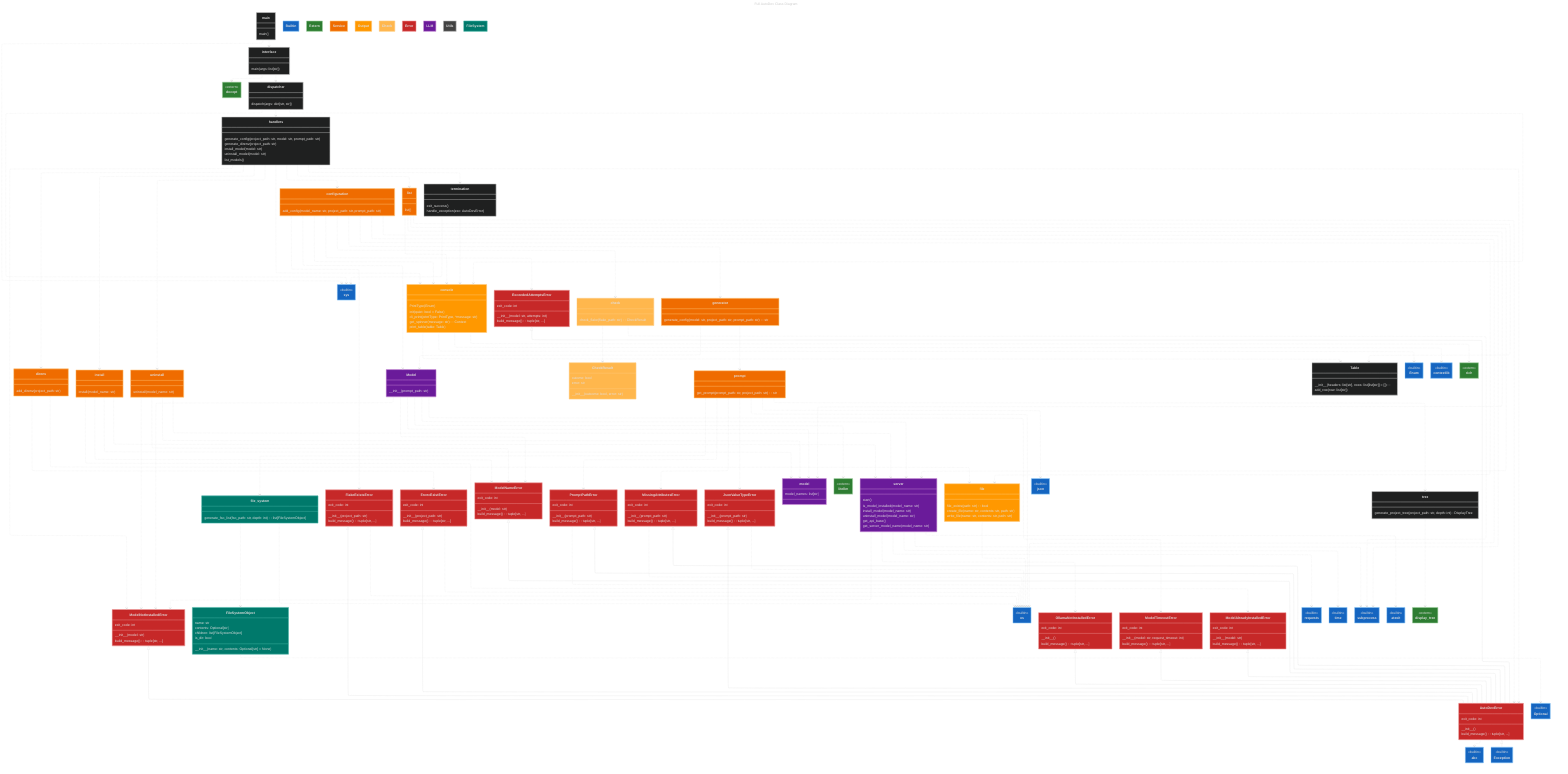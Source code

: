 ---
config:
  class:
    hideEmptyMembersBox: true
  layout: elk
  theme: dark
title: Full AutoDev Class Diagram
---
classDiagram
    class main {
        main()
    }
    main ..> sys
    main ..> interface

    class interface {
        main(args: list[str])
    }
    interface ..> docopt
    interface ..> dispatcher

    class dispatcher {
        dispatch(args: dict[str, str])
    }
    dispatcher ..> sys
    dispatcher ..> handlers
    dispatcher ..> console

    class handlers {
        generate_config(project_path: str, model: str, prompt_path: str)
        generate_direnv(project_path: str)
        install_model(model: str)
        uninstall_model(model: str)
        list_models()
    }
    handlers ..> configuration
    handlers ..> direnv
    handlers ..> install
    handlers ..> uninstall
    handlers ..> list
    handlers ..> console
    handlers ..> AutoDevError
    handlers ..> ModelNotInstalledError
    handlers ..> termination

    class termination {
        exit_success()
        handle_exception(exc: AutoDevError)
    }
    termination ..> sys
    termination ..> console
    termination ..> AutoDevError

    %% file_system

    class file_system:::file_system {
        generate_fso_list(fso_path: str, depth: int): list[FileSystemObject]
    }
    file_system ..> FileSystemObject
    file_system ..> os

    class FileSystemObject:::file_system {
        name: str
        contents: Optional[str]
        children: list[FileSystemObject]
        is_dir: bool
        \_\_init\_\_(name: str, contents: Optional[str] = None)
    }
    FileSystemObject ..> Optional

    %% error

    %%% auto_dev

    class AutoDevError:::error {
        exit_code: int
        \_\_init\_\_()
        build_message(): tuple[str, ...]
    }
    AutoDevError ..> abc
    AutoDevError <|-- Exception

    class OllamaNotInstalledError:::error {
        exit_code: int
        \_\_init\_\_()
        build_message(): tuple[str, ...]
    }
    OllamaNotInstalledError <|-- AutoDevError

    %%% dependency

    class FlakeExistsError:::error {
        exit_code: int
        \_\_init\_\_(project_path: str)
        build_message(): tuple[str, ...]
    }
    FlakeExistsError <|-- AutoDevError
    FlakeExistsError ..> os

    %%% file

    class EnvrcExistError:::error {
        exit_code: int
        \_\_init\_\_(project_path: str)
        build_message(): tuple[str, ...]
    }
    EnvrcExistError <|-- AutoDevError
    EnvrcExistError ..> os

    %%% generation

    class ExceededAttemptsError:::error {
        exit_code: int
        \_\_init\_\_(model: str, attempts: int)
        build_message(): tuple[str, ...]
    }
    ExceededAttemptsError <|-- AutoDevError

    class ModelTimeoutError:::error {
        exit_code: int
        \_\_init\_\_(model: str, request_timeout: int)
        build_message(): tuple[str, ...]
    }
    ModelTimeoutError <|-- AutoDevError

    %%% model

    class ModelNameError:::error {
        exit_code: int
        \_\_init\_\_(model: str)
        build_message(): tuple[str, ...]
    }
    ModelNameError <|-- AutoDevError

    class ModelAlreadyInstalledError:::error {
        exit_code: int
        \_\_init\_\_(model: str)
        build_message(): tuple[str, ...]
    }
    ModelAlreadyInstalledError <|-- AutoDevError

    class ModelNotInstalledError:::error {
        exit_code: int
        \_\_init\_\_(model: str)
        build_message(): tuple[str, ...]
    }
    ModelNotInstalledError <|-- AutoDevError

    %%% prompt

    class PromptPathError:::error {
        exit_code: int
        \_\_init\_\_(prompt_path: str)
        build_message(): tuple[str, ...]
    }
    PromptPathError <|-- AutoDevError
    PromptPathError ..> os

    class MissingAttributesError:::error {
        exit_code: int
        \_\_init\_\_(prompt_path: str)
        build_message(): tuple[str, ...]
    }
    MissingAttributesError <|-- AutoDevError
    MissingAttributesError ..> os

    class JsonValueTypeError:::error {
        exit_code: int
        \_\_init\_\_(prompt_path: str)
        build_message(): tuple[str, ...]
    }
    JsonValueTypeError <|-- AutoDevError
    JsonValueTypeError ..> os

    %% llm

    class Model:::llm {
        \_\_init\_\_(prompt_path: str)
    }
    Model ..> model
    Model ..> litellm
    Model ..> ModelNameError
    Model ..> ModelNotInstalledError
    Model ..> ModelTimeoutError
    Model ..> server

    class model:::llm {
        model_names: list[str]
    }

    class server:::llm {
        start()
        is_model_installed(model_name: str)
        install_model(model_name: str)
        uninstall_model(model_name: str)
        get_api_base()
        get_server_model_name(model_name: str)
    }
    server ..> requests
    server ..> time
    server ..> subprocess
    server ..> atexit
    server ..> ModelNotInstalledError
    server ..> OllamaNotInstalledError

    %% services

    %% check

    class check:::serviceCheck {
        check_flake(flake_path: str): CheckResult
    }
    check ..> subprocess
    check ..> CheckResult

    class CheckResult:::serviceCheck {
        outome: bool
        error: str
        \_\_init\_\_(outcome: bool, error: str)
    }

    class configuration:::service {
        add_config(model_name: str, project_path: str, prompt_path: str)
    }
    configuration ..> os
    configuration ..> subprocess
    configuration ..> Model
    configuration ..> check
    configuration ..> generator
    configuration ..> console
    configuration ..> file
    configuration ..> FlakeExistsError
    configuration ..> ExceededAttemptsError

    class direnv:::service {
        add_direnv(project_path: str)
    }
    direnv ..> file
    direnv ..> EnvrcExistError

    class generator:::service {
        generate_config(model: str, project_path: str, prompt_path: str): str
    }
    generator ..> Model
    generator ..> prompt

    class install:::service {
        install(model_name: str)
    }
    install ..> server
    install ..> model
    install ..> ModelAlreadyInstalledError
    install ..> ModelNameError

    class list:::service {
        list()
    }
    list ..> console
    list ..> model
    list ..> server
    list ..> Table

    class prompt:::service {
        get_prompt(prompt_path: str, project_path: str): str
    }
    prompt ..> os
    prompt ..> json
    prompt ..> PromptPathError
    prompt ..> MissingAttributesError
    prompt ..> JsonValueTypeError
    prompt ..> file_system
    prompt ..> tree

    class uninstall:::service {
        uninstall(model_name: str)
    }
    uninstall ..> model
    uninstall ..> server
    uninstall ..> ModelNameError
    uninstall ..> ModelNotInstalledError

    %%% output

    class console:::serviceOutput {
        PrintType(Enum)

        init(quiet: bool = False)
        cli_print(printType: PrintType, *message: str)
        get_spinner(message: str): Context
        print_table(table: Table)
    }
    console ..> Table
    console ..> Enum
    console ..> contextlib
    console ..> rich

    class file:::serviceOutput {
        file_exists(path: str): bool
        create_file(name: str, contents: str, path: str)
        write_file(name: str, contents: str, path: str)
    }
    file ..> os

    %% utils

    class Table:::util {
        \_\_init\_\_(headers: list[str], rows: list[list[str]] = []):
        add_row(row: list[str])
    }

    class tree:::util {
        generate_project_tree(project_path: str, depth: int) DisplayTree
    }
    tree ..> display_tree

    %% builtins
    class os:::builtin
    <<builtin>> os
    class sys:::builtin
    <<builtin>> sys
    class Enum:::builtin
    <<builtin>> Enum
    class contextlib:::builtin
    <<builtin>> contextlib
    class Exception:::builtin
    <<builtin>> Exception
    class abc:::builtin
    <<builtin>> abc
    class requests:::builtin
    <<builtin>> requests
    class time:::builtin
    <<builtin>> time
    class subprocess:::builtin
    <<builtin>> subprocess
    class atexit:::builtin
    <<builtin>> atexit
    class Optional:::builtin
    <<builtin>> Optional
    class json:::builtin
    <<builtin>> json

    %% external dependencies
    class docopt:::extern
    <<extern>> docopt
    class rich:::extern
    <<extern>> rich
    class display_tree:::extern
    <<extern>> display_tree
    class litellm:::extern
    <<extern>> litellm

    %% legend

    class Builtin:::builtin
    class Extern:::extern
    class Service:::service
    class Output:::serviceOutput
    class Check:::serviceCheck
    class Error:::error
    class LLM:::llm
    class Utils:::utils
    class FileSystem:::file_system

    %% style

    classDef builtin fill:#1565C0,stroke:#90CAF9,stroke-width:1px
    classDef extern fill:#2E7D32,stroke:#A5D6A7,stroke-width:1px
    classDef service fill:#EF6C00,stroke:#FFCC80,stroke-width:1px
    classDef serviceOutput fill:#FF9800,stroke:#FFCC80,stroke-width:1px
    classDef serviceCheck fill:#FFB74D,stroke:#FFCC80,stroke-width:1px
    classDef error fill:#C62828,stroke:#EF9A9A,stroke-width:1px
    classDef llm fill:#6A1B9A,stroke:#CE93D8,stroke-width:1px
    classDef utils fill:#424242,stroke:#BDBDBD,stroke-width:1px
    classDef file_system fill:#00796B,stroke:#4DB6AC,stroke-width:1px